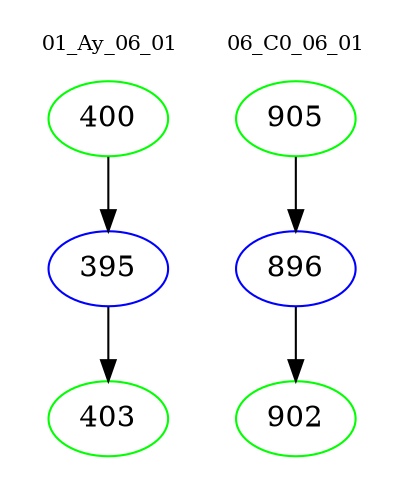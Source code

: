 digraph{
subgraph cluster_0 {
color = white
label = "01_Ay_06_01";
fontsize=10;
T0_400 [label="400", color="green"]
T0_400 -> T0_395 [color="black"]
T0_395 [label="395", color="blue"]
T0_395 -> T0_403 [color="black"]
T0_403 [label="403", color="green"]
}
subgraph cluster_1 {
color = white
label = "06_C0_06_01";
fontsize=10;
T1_905 [label="905", color="green"]
T1_905 -> T1_896 [color="black"]
T1_896 [label="896", color="blue"]
T1_896 -> T1_902 [color="black"]
T1_902 [label="902", color="green"]
}
}
